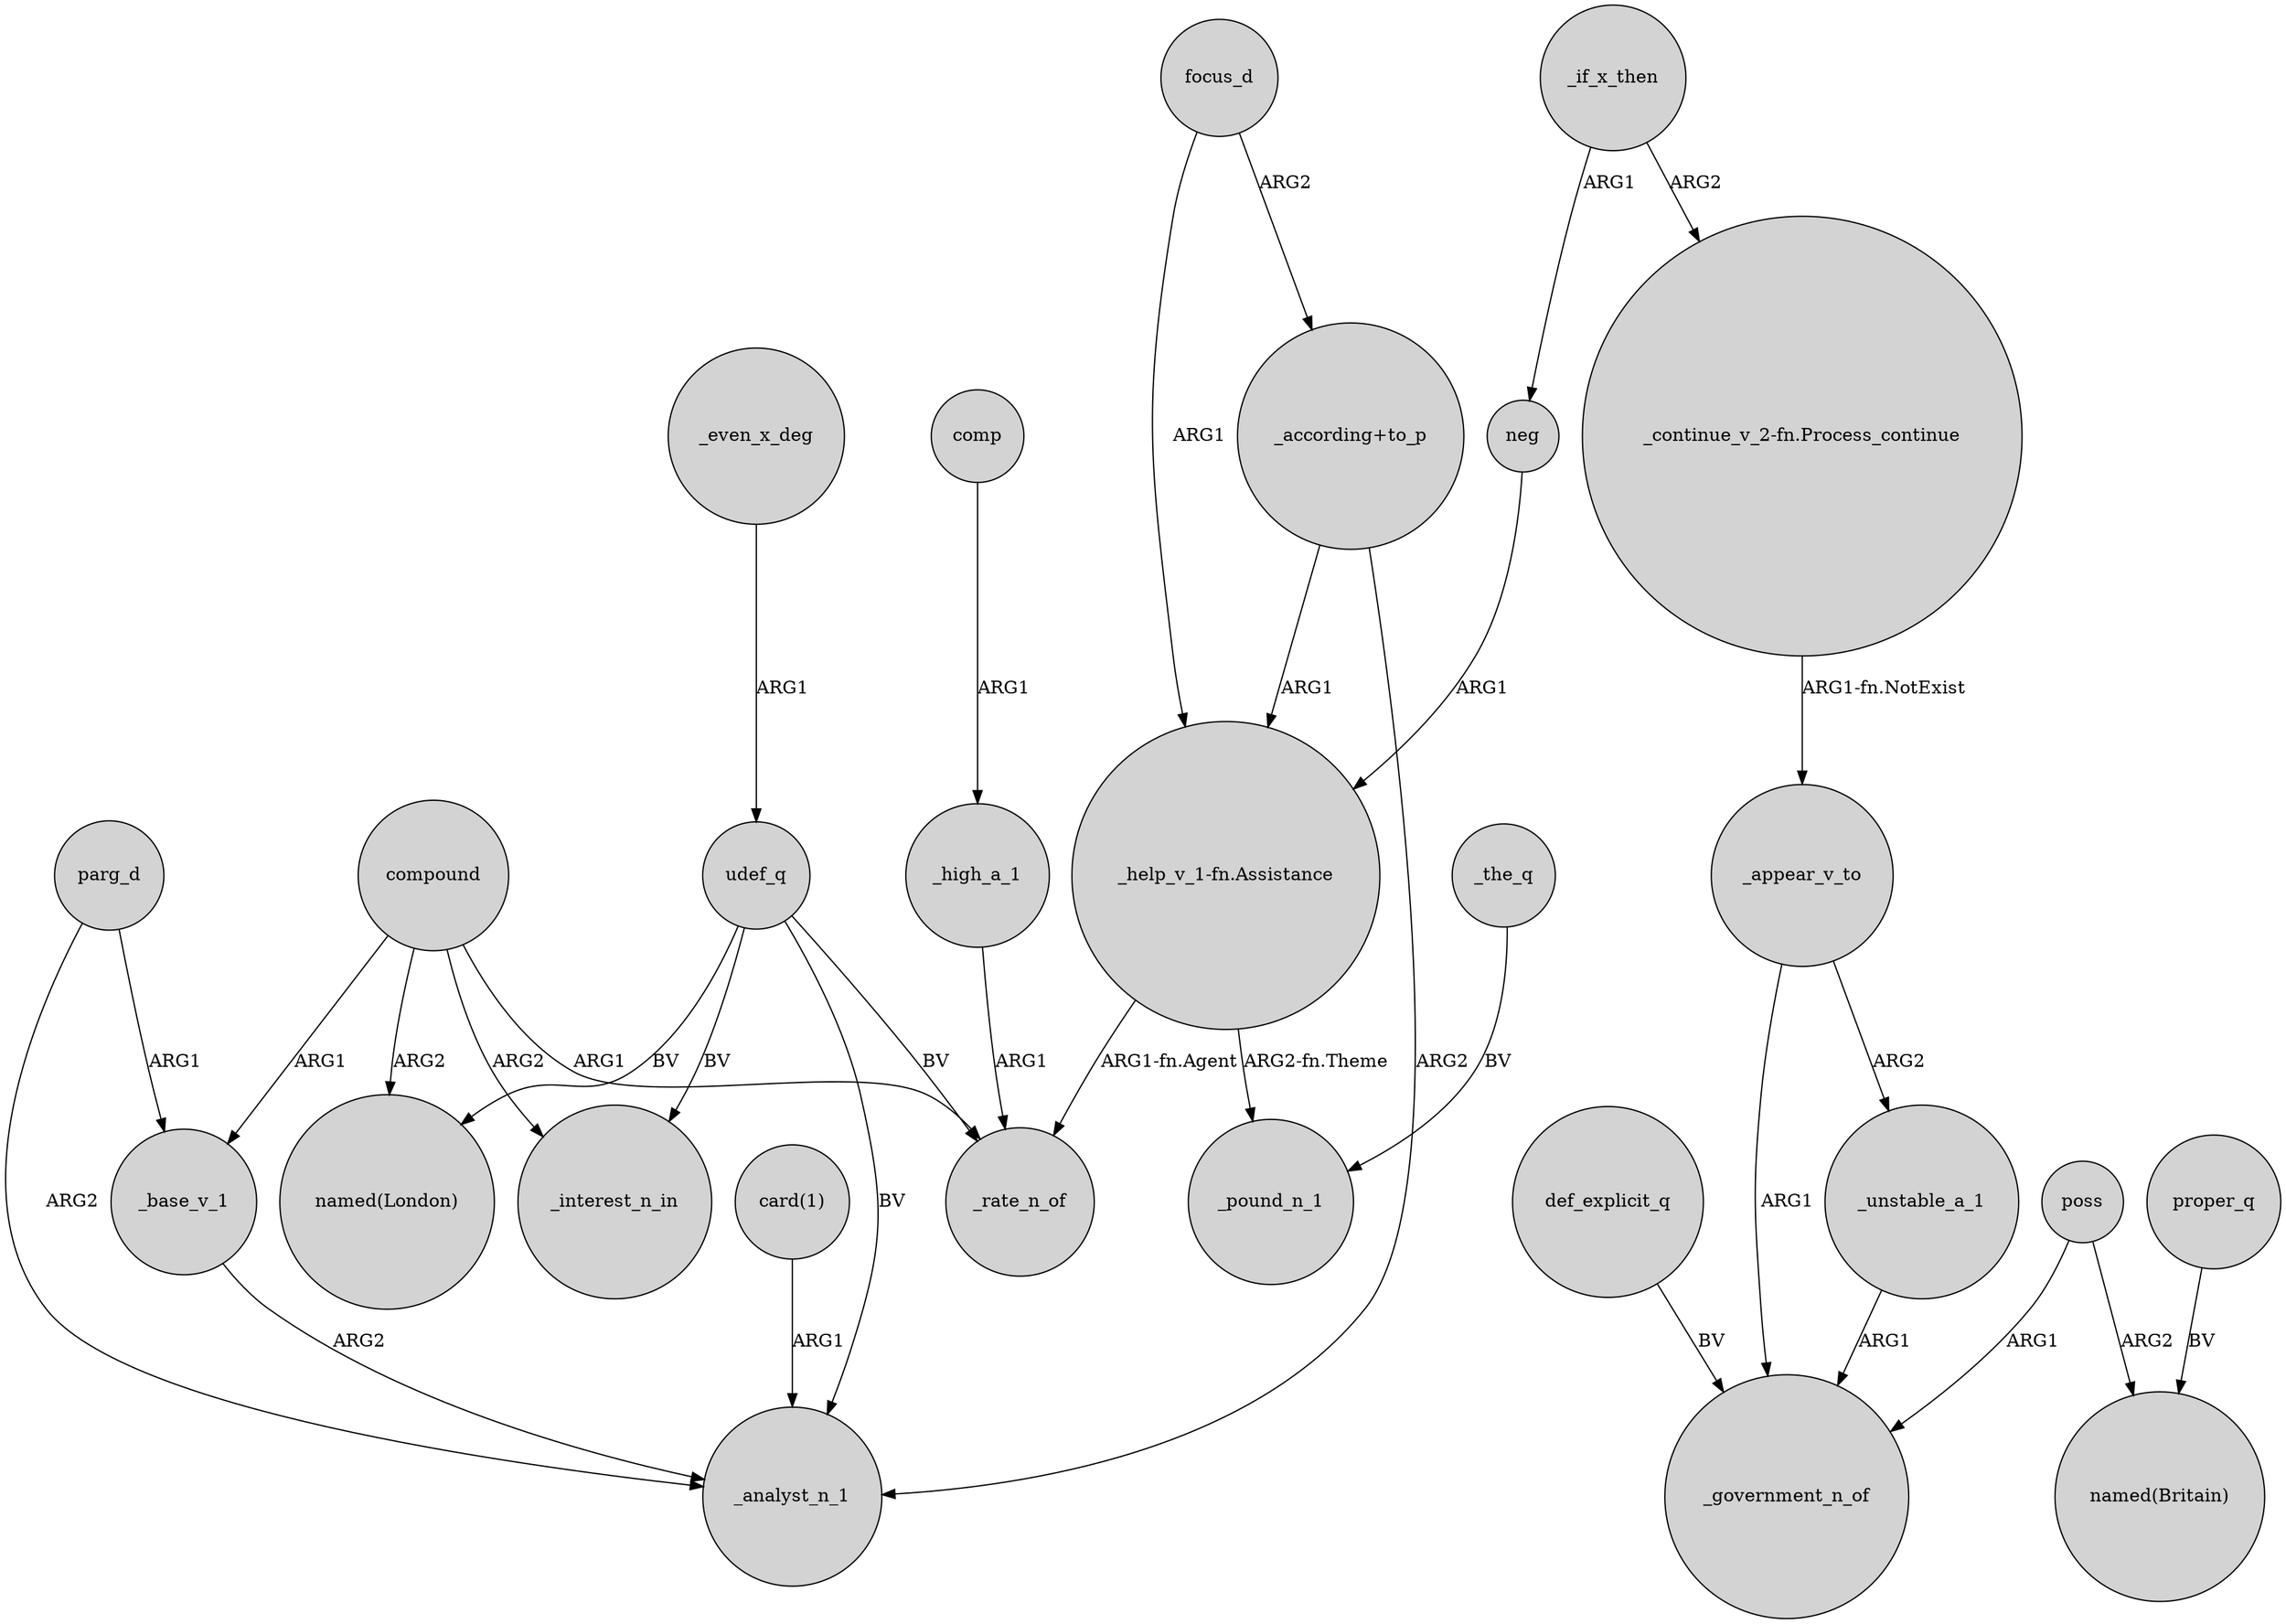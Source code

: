 digraph {
	node [shape=circle style=filled]
	"card(1)" -> _analyst_n_1 [label=ARG1]
	_if_x_then -> neg [label=ARG1]
	"_according+to_p" -> _analyst_n_1 [label=ARG2]
	focus_d -> "_help_v_1-fn.Assistance" [label=ARG1]
	parg_d -> _analyst_n_1 [label=ARG2]
	_even_x_deg -> udef_q [label=ARG1]
	_the_q -> _pound_n_1 [label=BV]
	"_continue_v_2-fn.Process_continue" -> _appear_v_to [label="ARG1-fn.NotExist"]
	compound -> _rate_n_of [label=ARG1]
	"_help_v_1-fn.Assistance" -> _rate_n_of [label="ARG1-fn.Agent"]
	"_help_v_1-fn.Assistance" -> _pound_n_1 [label="ARG2-fn.Theme"]
	udef_q -> _rate_n_of [label=BV]
	poss -> _government_n_of [label=ARG1]
	comp -> _high_a_1 [label=ARG1]
	udef_q -> _interest_n_in [label=BV]
	_appear_v_to -> _government_n_of [label=ARG1]
	neg -> "_help_v_1-fn.Assistance" [label=ARG1]
	compound -> _interest_n_in [label=ARG2]
	def_explicit_q -> _government_n_of [label=BV]
	"_according+to_p" -> "_help_v_1-fn.Assistance" [label=ARG1]
	_unstable_a_1 -> _government_n_of [label=ARG1]
	compound -> _base_v_1 [label=ARG1]
	_base_v_1 -> _analyst_n_1 [label=ARG2]
	_high_a_1 -> _rate_n_of [label=ARG1]
	_appear_v_to -> _unstable_a_1 [label=ARG2]
	compound -> "named(London)" [label=ARG2]
	focus_d -> "_according+to_p" [label=ARG2]
	parg_d -> _base_v_1 [label=ARG1]
	udef_q -> "named(London)" [label=BV]
	poss -> "named(Britain)" [label=ARG2]
	_if_x_then -> "_continue_v_2-fn.Process_continue" [label=ARG2]
	udef_q -> _analyst_n_1 [label=BV]
	proper_q -> "named(Britain)" [label=BV]
}
